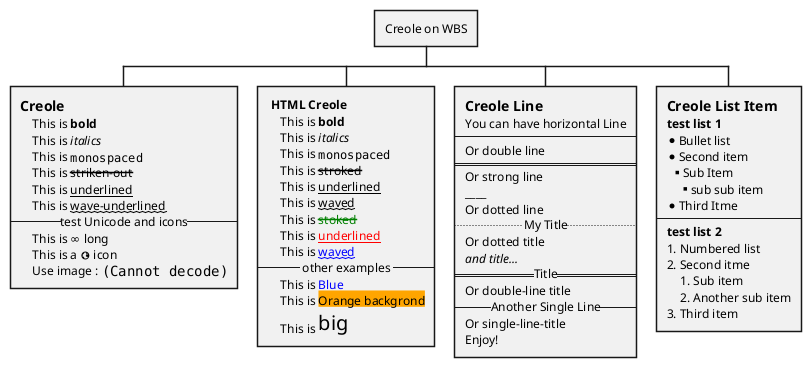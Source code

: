 @startwbs
* Creole on WBS
**:==Creole
    This is **bold**
    This is //italics//
    This is ""monospaced""
    This is --striken-out--
    This is __underlined__
    This is ~~wave-underlined~~
--test Unicode and icons--
    This is <U+221E> long
    This is a <&globe> icon
    Use image : <img:logo.png>;
**: <b>HTML Creole
    This is <b>bold</b>
    This is <i>italics</i>
    This is <font:monospaced>monospaced</font>
    This is <s>stroked</s>
    This is <u>underlined</u>
    This is <w>waved</w>
    This is <s><color:green>stoked</color></s>
    This is <u><color:red>underlined</color></u>
    This is <w><color:#0000FF>waved</color></w>
-- other examples --
    This is <color:blue>Blue</color>
    This is <back:orange>Orange backgrond</back>
    This is <size:20>big</size>;
**:==Creole Line
You can have horizontal Line
----
Or double line
====
Or strong line
____
Or dotted line
..My Title..
Or dotted title
//and title...//
==Title==
Or double-line title
--Another Single Line--
Or single-line-title
Enjoy!;
**:==Creole List Item
**test list 1**
* Bullet list
* Second item
** Sub Item
*** sub sub item
* Third Itme
----
**test list 2**
# Numbered list
# Second itme
## Sub item
## Another sub item
# Third item;
@endwbs